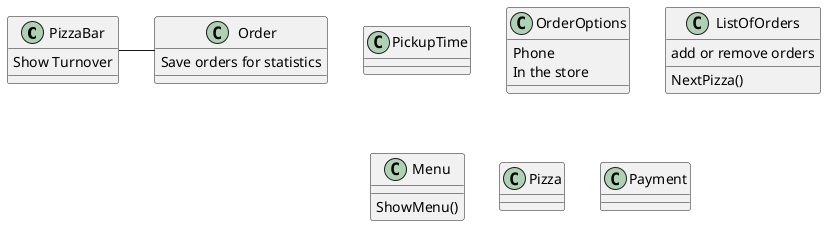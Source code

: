 @startuml

class PizzaBar {
Show Turnover
}

class Order {
Save orders for statistics
}

class PickupTime {
}

class OrderOptions {
Phone
In the store
}

class ListOfOrders {
add or remove orders
NextPizza()
}

class Menu {
ShowMenu()
}

class Pizza {
}

class Payment {
}


PizzaBar - Order


@enduml
